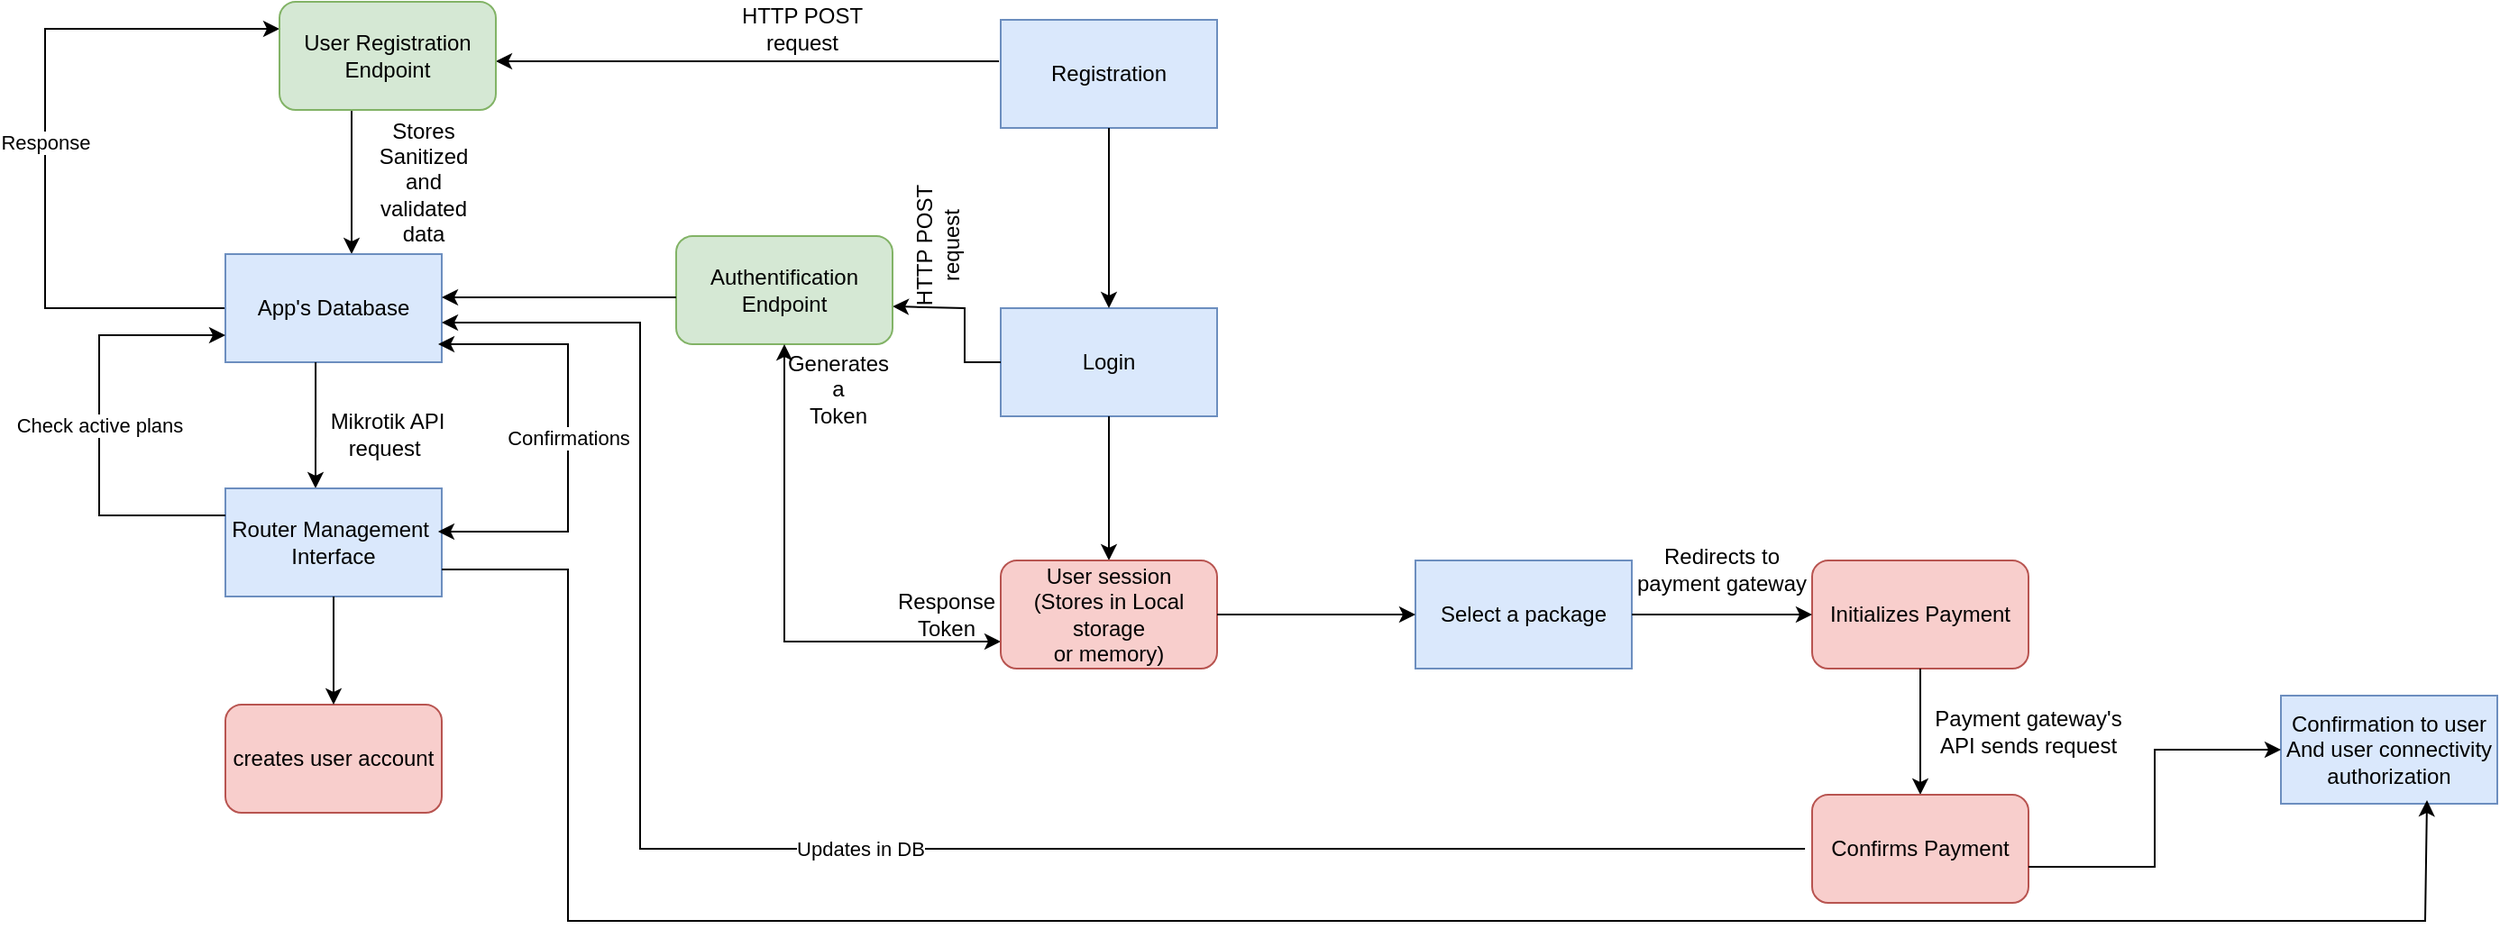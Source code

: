 <mxfile version="23.1.2" type="github">
  <diagram name="Page-1" id="sBodYX_Wt0fe1jOT6rNt">
    <mxGraphModel dx="1707" dy="497" grid="1" gridSize="10" guides="1" tooltips="1" connect="1" arrows="1" fold="1" page="1" pageScale="1" pageWidth="827" pageHeight="1169" math="0" shadow="0">
      <root>
        <mxCell id="0" />
        <mxCell id="1" parent="0" />
        <mxCell id="U-NQsNrkRnYrdvfyYx4k-1" value="Registration" style="rounded=0;whiteSpace=wrap;html=1;fillColor=#dae8fc;strokeColor=#6c8ebf;" parent="1" vertex="1">
          <mxGeometry x="440" y="180" width="120" height="60" as="geometry" />
        </mxCell>
        <mxCell id="U-NQsNrkRnYrdvfyYx4k-2" value="Login" style="rounded=0;whiteSpace=wrap;html=1;fillColor=#dae8fc;strokeColor=#6c8ebf;" parent="1" vertex="1">
          <mxGeometry x="440" y="340" width="120" height="60" as="geometry" />
        </mxCell>
        <mxCell id="DA_IUHjIiNAHubX0HCw5-2" value="" style="endArrow=classic;html=1;rounded=0;exitX=-0.008;exitY=0.383;exitDx=0;exitDy=0;exitPerimeter=0;" edge="1" parent="1" source="U-NQsNrkRnYrdvfyYx4k-1">
          <mxGeometry width="50" height="50" relative="1" as="geometry">
            <mxPoint x="120" y="250" as="sourcePoint" />
            <mxPoint x="160" y="203" as="targetPoint" />
          </mxGeometry>
        </mxCell>
        <mxCell id="DA_IUHjIiNAHubX0HCw5-4" value="HTTP POST request" style="text;strokeColor=none;align=center;fillColor=none;html=1;verticalAlign=middle;whiteSpace=wrap;rounded=0;" vertex="1" parent="1">
          <mxGeometry x="280" y="170" width="100" height="30" as="geometry" />
        </mxCell>
        <mxCell id="DA_IUHjIiNAHubX0HCw5-5" value="" style="endArrow=classic;html=1;rounded=0;exitX=0.5;exitY=1;exitDx=0;exitDy=0;entryX=0.75;entryY=0;entryDx=0;entryDy=0;" edge="1" parent="1">
          <mxGeometry width="50" height="50" relative="1" as="geometry">
            <mxPoint x="80" y="230" as="sourcePoint" />
            <mxPoint x="80" y="310" as="targetPoint" />
          </mxGeometry>
        </mxCell>
        <mxCell id="DA_IUHjIiNAHubX0HCw5-21" value="Response" style="edgeStyle=none;rounded=0;orthogonalLoop=1;jettySize=auto;html=1;exitX=0;exitY=0.5;exitDx=0;exitDy=0;entryX=0;entryY=0.25;entryDx=0;entryDy=0;" edge="1" parent="1" source="DA_IUHjIiNAHubX0HCw5-6" target="DA_IUHjIiNAHubX0HCw5-8">
          <mxGeometry relative="1" as="geometry">
            <mxPoint y="90" as="targetPoint" />
            <Array as="points">
              <mxPoint x="-90" y="340" />
              <mxPoint x="-90" y="185" />
            </Array>
          </mxGeometry>
        </mxCell>
        <mxCell id="DA_IUHjIiNAHubX0HCw5-6" value="App&#39;s Database" style="whiteSpace=wrap;html=1;fillColor=#dae8fc;strokeColor=#6c8ebf;" vertex="1" parent="1">
          <mxGeometry x="10" y="310" width="120" height="60" as="geometry" />
        </mxCell>
        <mxCell id="DA_IUHjIiNAHubX0HCw5-7" value="Stores Sanitized and validated data" style="text;strokeColor=none;align=center;fillColor=none;html=1;verticalAlign=middle;whiteSpace=wrap;rounded=0;" vertex="1" parent="1">
          <mxGeometry x="90" y="240" width="60" height="60" as="geometry" />
        </mxCell>
        <mxCell id="DA_IUHjIiNAHubX0HCw5-8" value="User Registration&lt;br style=&quot;border-color: var(--border-color);&quot;&gt;Endpoint" style="rounded=1;whiteSpace=wrap;html=1;fillColor=#d5e8d4;strokeColor=#82b366;" vertex="1" parent="1">
          <mxGeometry x="40" y="170" width="120" height="60" as="geometry" />
        </mxCell>
        <mxCell id="DA_IUHjIiNAHubX0HCw5-9" value="" style="endArrow=classic;html=1;rounded=0;exitX=0.417;exitY=1;exitDx=0;exitDy=0;exitPerimeter=0;" edge="1" parent="1" source="DA_IUHjIiNAHubX0HCw5-6">
          <mxGeometry width="50" height="50" relative="1" as="geometry">
            <mxPoint x="45" y="440" as="sourcePoint" />
            <mxPoint x="60" y="440" as="targetPoint" />
            <Array as="points">
              <mxPoint x="60" y="440" />
            </Array>
          </mxGeometry>
        </mxCell>
        <mxCell id="DA_IUHjIiNAHubX0HCw5-10" value="Router Management&amp;nbsp;&lt;br&gt;Interface" style="whiteSpace=wrap;html=1;fillColor=#dae8fc;strokeColor=#6c8ebf;" vertex="1" parent="1">
          <mxGeometry x="10" y="440" width="120" height="60" as="geometry" />
        </mxCell>
        <mxCell id="DA_IUHjIiNAHubX0HCw5-11" value="Mikrotik API request&amp;nbsp;" style="text;strokeColor=none;align=center;fillColor=none;html=1;verticalAlign=middle;whiteSpace=wrap;rounded=0;" vertex="1" parent="1">
          <mxGeometry x="65" y="390" width="70" height="40" as="geometry" />
        </mxCell>
        <mxCell id="DA_IUHjIiNAHubX0HCw5-15" value="creates user account" style="rounded=1;whiteSpace=wrap;html=1;fillColor=#f8cecc;strokeColor=#b85450;" vertex="1" parent="1">
          <mxGeometry x="10" y="560" width="120" height="60" as="geometry" />
        </mxCell>
        <mxCell id="DA_IUHjIiNAHubX0HCw5-16" value="" style="endArrow=classic;html=1;rounded=0;exitX=0.5;exitY=1;exitDx=0;exitDy=0;" edge="1" parent="1" source="DA_IUHjIiNAHubX0HCw5-10">
          <mxGeometry width="50" height="50" relative="1" as="geometry">
            <mxPoint x="30" y="550" as="sourcePoint" />
            <mxPoint x="70" y="560" as="targetPoint" />
          </mxGeometry>
        </mxCell>
        <mxCell id="DA_IUHjIiNAHubX0HCw5-22" value="" style="endArrow=classic;html=1;rounded=0;entryX=0.5;entryY=0;entryDx=0;entryDy=0;exitX=0.5;exitY=1;exitDx=0;exitDy=0;" edge="1" parent="1" source="U-NQsNrkRnYrdvfyYx4k-1" target="U-NQsNrkRnYrdvfyYx4k-2">
          <mxGeometry width="50" height="50" relative="1" as="geometry">
            <mxPoint x="475" y="320" as="sourcePoint" />
            <mxPoint x="525" y="270" as="targetPoint" />
          </mxGeometry>
        </mxCell>
        <mxCell id="DA_IUHjIiNAHubX0HCw5-23" value="" style="endArrow=classic;html=1;rounded=0;exitX=0;exitY=0.5;exitDx=0;exitDy=0;entryX=1;entryY=0.65;entryDx=0;entryDy=0;entryPerimeter=0;" edge="1" parent="1" source="U-NQsNrkRnYrdvfyYx4k-2" target="DA_IUHjIiNAHubX0HCw5-24">
          <mxGeometry width="50" height="50" relative="1" as="geometry">
            <mxPoint x="320" y="400" as="sourcePoint" />
            <mxPoint x="390" y="339" as="targetPoint" />
            <Array as="points">
              <mxPoint x="420" y="370" />
              <mxPoint x="420" y="340" />
            </Array>
          </mxGeometry>
        </mxCell>
        <mxCell id="DA_IUHjIiNAHubX0HCw5-24" value="Authentification&lt;br&gt;Endpoint" style="rounded=1;whiteSpace=wrap;html=1;fillColor=#d5e8d4;strokeColor=#82b366;" vertex="1" parent="1">
          <mxGeometry x="260" y="300" width="120" height="60" as="geometry" />
        </mxCell>
        <mxCell id="DA_IUHjIiNAHubX0HCw5-25" value="" style="endArrow=classic;html=1;rounded=0;entryX=1;entryY=0.4;entryDx=0;entryDy=0;entryPerimeter=0;" edge="1" parent="1" target="DA_IUHjIiNAHubX0HCw5-6">
          <mxGeometry width="50" height="50" relative="1" as="geometry">
            <mxPoint x="260" y="334" as="sourcePoint" />
            <mxPoint x="370" y="350" as="targetPoint" />
          </mxGeometry>
        </mxCell>
        <mxCell id="DA_IUHjIiNAHubX0HCw5-27" value="HTTP POST&lt;br&gt;request" style="text;strokeColor=none;align=center;fillColor=none;html=1;verticalAlign=middle;whiteSpace=wrap;rounded=0;rotation=-90;" vertex="1" parent="1">
          <mxGeometry x="360" y="290" width="90" height="30" as="geometry" />
        </mxCell>
        <mxCell id="DA_IUHjIiNAHubX0HCw5-30" value="" style="endArrow=classic;html=1;rounded=0;entryX=0.5;entryY=0;entryDx=0;entryDy=0;exitX=0.5;exitY=1;exitDx=0;exitDy=0;" edge="1" parent="1" source="U-NQsNrkRnYrdvfyYx4k-2">
          <mxGeometry width="50" height="50" relative="1" as="geometry">
            <mxPoint x="460" y="450" as="sourcePoint" />
            <mxPoint x="500" y="480" as="targetPoint" />
          </mxGeometry>
        </mxCell>
        <mxCell id="DA_IUHjIiNAHubX0HCw5-31" value="Generates a&lt;br&gt;Token" style="text;strokeColor=none;align=center;fillColor=none;html=1;verticalAlign=middle;whiteSpace=wrap;rounded=0;" vertex="1" parent="1">
          <mxGeometry x="320" y="370" width="60" height="30" as="geometry" />
        </mxCell>
        <mxCell id="DA_IUHjIiNAHubX0HCw5-32" value="" style="endArrow=classic;startArrow=classic;html=1;rounded=0;exitX=0;exitY=0.75;exitDx=0;exitDy=0;" edge="1" parent="1">
          <mxGeometry width="50" height="50" relative="1" as="geometry">
            <mxPoint x="440" y="525" as="sourcePoint" />
            <mxPoint x="320" y="360" as="targetPoint" />
            <Array as="points">
              <mxPoint x="320" y="525" />
            </Array>
          </mxGeometry>
        </mxCell>
        <mxCell id="DA_IUHjIiNAHubX0HCw5-33" value="Response&lt;br&gt;Token" style="text;strokeColor=none;align=center;fillColor=none;html=1;verticalAlign=middle;whiteSpace=wrap;rounded=0;" vertex="1" parent="1">
          <mxGeometry x="380" y="495" width="60" height="30" as="geometry" />
        </mxCell>
        <mxCell id="DA_IUHjIiNAHubX0HCw5-34" value="User session&lt;br style=&quot;border-color: var(--border-color);&quot;&gt;(Stores in Local storage&lt;br style=&quot;border-color: var(--border-color);&quot;&gt;or memory)" style="rounded=1;whiteSpace=wrap;html=1;fillColor=#f8cecc;strokeColor=#b85450;" vertex="1" parent="1">
          <mxGeometry x="440" y="480" width="120" height="60" as="geometry" />
        </mxCell>
        <mxCell id="DA_IUHjIiNAHubX0HCw5-35" value="Select a package" style="rounded=0;whiteSpace=wrap;html=1;fillColor=#dae8fc;strokeColor=#6c8ebf;" vertex="1" parent="1">
          <mxGeometry x="670" y="480" width="120" height="60" as="geometry" />
        </mxCell>
        <mxCell id="DA_IUHjIiNAHubX0HCw5-36" value="" style="endArrow=classic;html=1;rounded=0;entryX=0;entryY=0.5;entryDx=0;entryDy=0;" edge="1" parent="1" target="DA_IUHjIiNAHubX0HCw5-35">
          <mxGeometry width="50" height="50" relative="1" as="geometry">
            <mxPoint x="560" y="510" as="sourcePoint" />
            <mxPoint x="610" y="460" as="targetPoint" />
          </mxGeometry>
        </mxCell>
        <mxCell id="DA_IUHjIiNAHubX0HCw5-37" value="Initializes Payment" style="rounded=1;whiteSpace=wrap;html=1;fillColor=#f8cecc;strokeColor=#b85450;" vertex="1" parent="1">
          <mxGeometry x="890" y="480" width="120" height="60" as="geometry" />
        </mxCell>
        <mxCell id="DA_IUHjIiNAHubX0HCw5-38" value="" style="endArrow=classic;html=1;rounded=0;exitX=1;exitY=0.5;exitDx=0;exitDy=0;entryX=0;entryY=0.5;entryDx=0;entryDy=0;" edge="1" parent="1" source="DA_IUHjIiNAHubX0HCw5-35" target="DA_IUHjIiNAHubX0HCw5-37">
          <mxGeometry width="50" height="50" relative="1" as="geometry">
            <mxPoint x="890" y="540" as="sourcePoint" />
            <mxPoint x="940" y="490" as="targetPoint" />
          </mxGeometry>
        </mxCell>
        <mxCell id="DA_IUHjIiNAHubX0HCw5-39" value="" style="endArrow=classic;html=1;rounded=0;exitX=0.5;exitY=1;exitDx=0;exitDy=0;" edge="1" parent="1" source="DA_IUHjIiNAHubX0HCw5-37">
          <mxGeometry width="50" height="50" relative="1" as="geometry">
            <mxPoint x="925" y="615" as="sourcePoint" />
            <mxPoint x="950" y="610" as="targetPoint" />
          </mxGeometry>
        </mxCell>
        <mxCell id="DA_IUHjIiNAHubX0HCw5-40" value="Confirms Payment" style="rounded=1;whiteSpace=wrap;html=1;fillColor=#f8cecc;strokeColor=#b85450;" vertex="1" parent="1">
          <mxGeometry x="890" y="610" width="120" height="60" as="geometry" />
        </mxCell>
        <mxCell id="DA_IUHjIiNAHubX0HCw5-41" value="Updates in DB" style="endArrow=classic;html=1;rounded=0;exitX=0;exitY=0.5;exitDx=0;exitDy=0;entryX=1.033;entryY=0.633;entryDx=0;entryDy=0;entryPerimeter=0;" edge="1" parent="1">
          <mxGeometry width="50" height="50" relative="1" as="geometry">
            <mxPoint x="886.04" y="640" as="sourcePoint" />
            <mxPoint x="130.0" y="347.98" as="targetPoint" />
            <Array as="points">
              <mxPoint x="240" y="640" />
              <mxPoint x="240" y="348" />
            </Array>
          </mxGeometry>
        </mxCell>
        <mxCell id="DA_IUHjIiNAHubX0HCw5-43" value="Check active plans" style="endArrow=classic;html=1;rounded=0;exitX=0;exitY=0.25;exitDx=0;exitDy=0;entryX=0;entryY=0.75;entryDx=0;entryDy=0;" edge="1" parent="1" source="DA_IUHjIiNAHubX0HCw5-10" target="DA_IUHjIiNAHubX0HCw5-6">
          <mxGeometry width="50" height="50" relative="1" as="geometry">
            <mxPoint x="30" y="415" as="sourcePoint" />
            <mxPoint y="355" as="targetPoint" />
            <Array as="points">
              <mxPoint x="-60" y="455" />
              <mxPoint x="-60" y="355" />
            </Array>
          </mxGeometry>
        </mxCell>
        <mxCell id="DA_IUHjIiNAHubX0HCw5-44" value="Payment gateway&#39;s API sends request" style="text;strokeColor=none;align=center;fillColor=none;html=1;verticalAlign=middle;whiteSpace=wrap;rounded=0;" vertex="1" parent="1">
          <mxGeometry x="950" y="560" width="120" height="30" as="geometry" />
        </mxCell>
        <mxCell id="DA_IUHjIiNAHubX0HCw5-45" value="Redirects to payment gateway" style="text;strokeColor=none;align=center;fillColor=none;html=1;verticalAlign=middle;whiteSpace=wrap;rounded=0;" vertex="1" parent="1">
          <mxGeometry x="790" y="470" width="100" height="30" as="geometry" />
        </mxCell>
        <mxCell id="DA_IUHjIiNAHubX0HCw5-46" value="Confirmations" style="endArrow=classic;startArrow=classic;html=1;rounded=0;exitX=0.983;exitY=0.4;exitDx=0;exitDy=0;exitPerimeter=0;" edge="1" parent="1" source="DA_IUHjIiNAHubX0HCw5-10">
          <mxGeometry width="50" height="50" relative="1" as="geometry">
            <mxPoint x="130" y="450" as="sourcePoint" />
            <mxPoint x="128" y="360" as="targetPoint" />
            <Array as="points">
              <mxPoint x="200" y="464" />
              <mxPoint x="200" y="360" />
            </Array>
          </mxGeometry>
        </mxCell>
        <mxCell id="DA_IUHjIiNAHubX0HCw5-47" value="Confirmation to user&lt;br&gt;And user connectivity authorization" style="rounded=0;whiteSpace=wrap;html=1;fillColor=#dae8fc;strokeColor=#6c8ebf;" vertex="1" parent="1">
          <mxGeometry x="1150" y="555" width="120" height="60" as="geometry" />
        </mxCell>
        <mxCell id="DA_IUHjIiNAHubX0HCw5-48" value="" style="endArrow=classic;html=1;rounded=0;entryX=0;entryY=0.5;entryDx=0;entryDy=0;" edge="1" parent="1" target="DA_IUHjIiNAHubX0HCw5-47">
          <mxGeometry width="50" height="50" relative="1" as="geometry">
            <mxPoint x="1010" y="650" as="sourcePoint" />
            <mxPoint x="1060" y="600" as="targetPoint" />
            <Array as="points">
              <mxPoint x="1080" y="650" />
              <mxPoint x="1080" y="585" />
            </Array>
          </mxGeometry>
        </mxCell>
        <mxCell id="DA_IUHjIiNAHubX0HCw5-49" value="" style="endArrow=classic;html=1;rounded=0;exitX=1;exitY=0.75;exitDx=0;exitDy=0;entryX=0.675;entryY=0.967;entryDx=0;entryDy=0;entryPerimeter=0;" edge="1" parent="1" source="DA_IUHjIiNAHubX0HCw5-10" target="DA_IUHjIiNAHubX0HCw5-47">
          <mxGeometry width="50" height="50" relative="1" as="geometry">
            <mxPoint x="180" y="500" as="sourcePoint" />
            <mxPoint x="1230" y="620" as="targetPoint" />
            <Array as="points">
              <mxPoint x="200" y="485" />
              <mxPoint x="200" y="680" />
              <mxPoint x="1230" y="680" />
            </Array>
          </mxGeometry>
        </mxCell>
      </root>
    </mxGraphModel>
  </diagram>
</mxfile>

